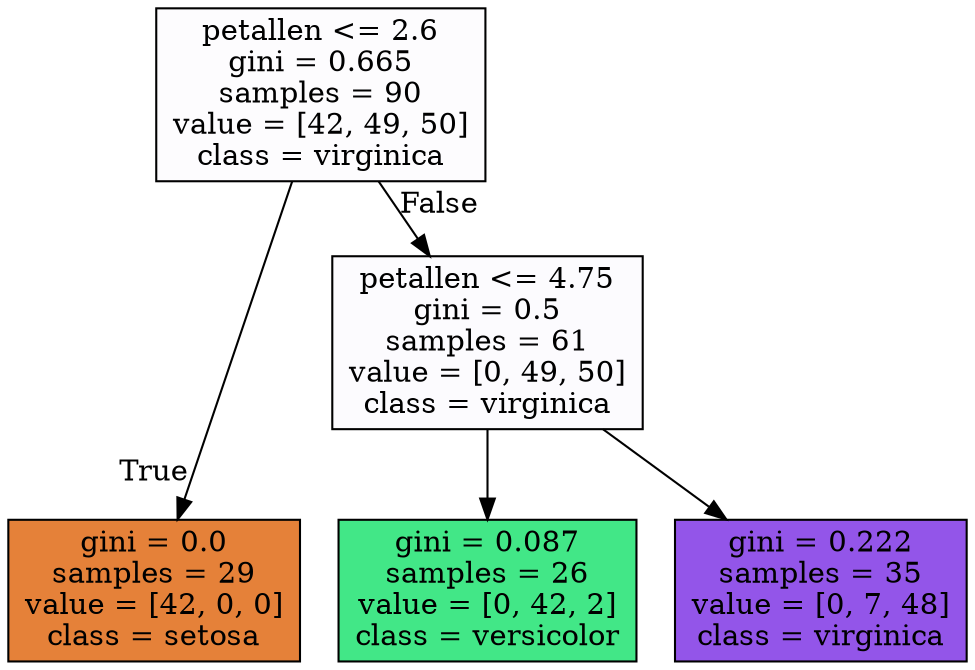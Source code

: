 digraph Tree {
node [shape=box, style="filled", color="black"] ;
graph [ranksep=equally, splines=polyline] ;
0 [label="petallen <= 2.6\ngini = 0.665\nsamples = 90\nvalue = [42, 49, 50]\nclass = virginica", fillcolor="#8139e503"] ;
1 [label="gini = 0.0\nsamples = 29\nvalue = [42, 0, 0]\nclass = setosa", fillcolor="#e58139ff"] ;
0 -> 1 [labeldistance=2.5, labelangle=45, headlabel="True"] ;
2 [label="petallen <= 4.75\ngini = 0.5\nsamples = 61\nvalue = [0, 49, 50]\nclass = virginica", fillcolor="#8139e505"] ;
0 -> 2 [labeldistance=2.5, labelangle=-45, headlabel="False"] ;
3 [label="gini = 0.087\nsamples = 26\nvalue = [0, 42, 2]\nclass = versicolor", fillcolor="#39e581f3"] ;
2 -> 3 ;
4 [label="gini = 0.222\nsamples = 35\nvalue = [0, 7, 48]\nclass = virginica", fillcolor="#8139e5da"] ;
2 -> 4 ;
{rank=same ; 0} ;
{rank=same ; 2} ;
{rank=same ; 1; 3; 4} ;
}